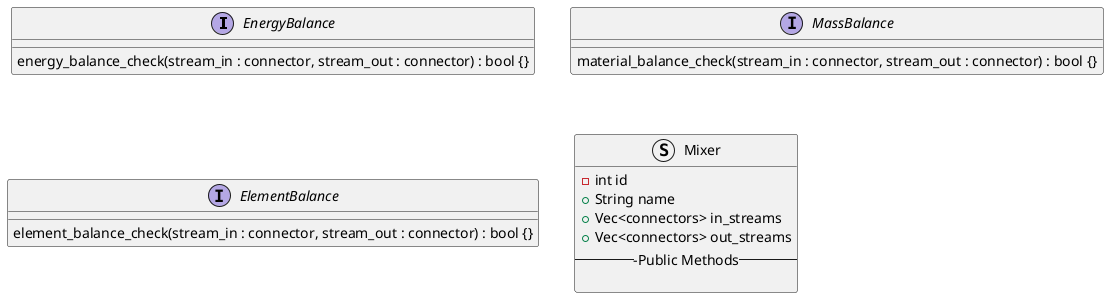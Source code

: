 @startuml Blocks_Module_Class_Diagram

Interface EnergyBalance {
  energy_balance_check(stream_in : connector, stream_out : connector) : bool {} 
}

Interface MassBalance {
  material_balance_check(stream_in : connector, stream_out : connector) : bool {}  
}


Interface ElementBalance {
  element_balance_check(stream_in : connector, stream_out : connector) : bool {}
}





Struct Mixer {
  - int id
  + String name
  + Vec<connectors> in_streams
  + Vec<connectors> out_streams
  ---Public Methods--

}


@enduml

